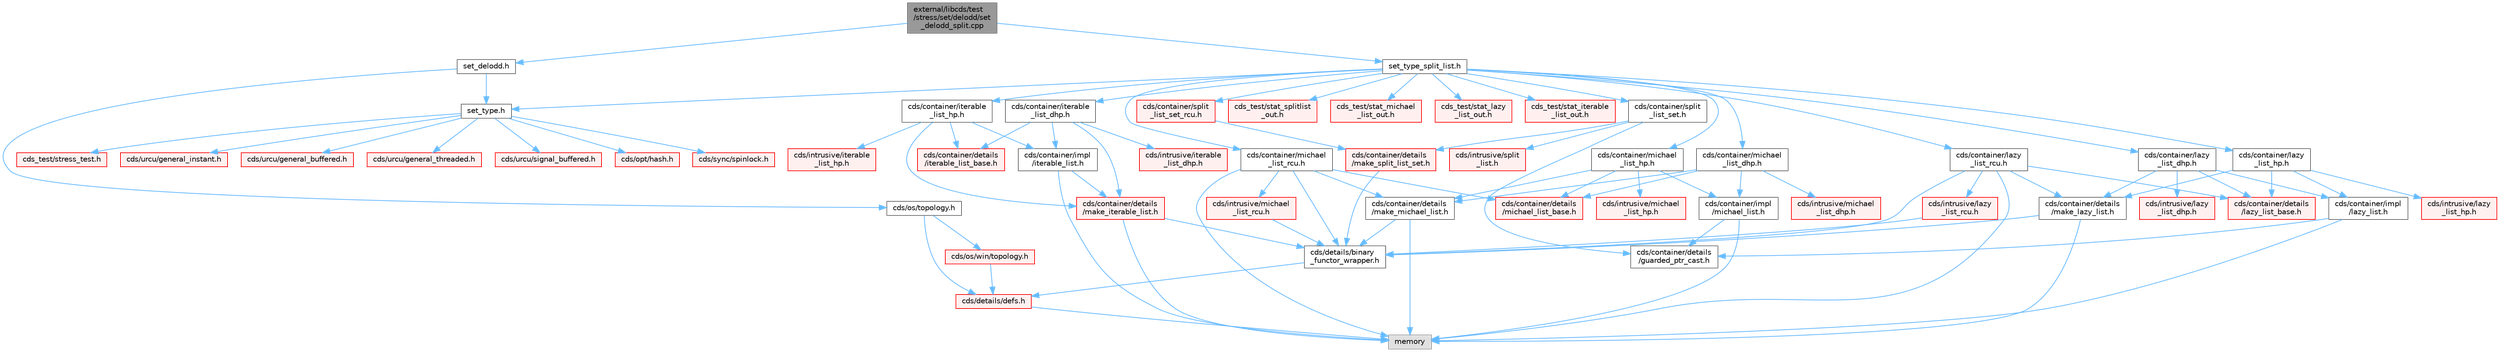 digraph "external/libcds/test/stress/set/delodd/set_delodd_split.cpp"
{
 // LATEX_PDF_SIZE
  bgcolor="transparent";
  edge [fontname=Helvetica,fontsize=10,labelfontname=Helvetica,labelfontsize=10];
  node [fontname=Helvetica,fontsize=10,shape=box,height=0.2,width=0.4];
  Node1 [id="Node000001",label="external/libcds/test\l/stress/set/delodd/set\l_delodd_split.cpp",height=0.2,width=0.4,color="gray40", fillcolor="grey60", style="filled", fontcolor="black",tooltip=" "];
  Node1 -> Node2 [id="edge1_Node000001_Node000002",color="steelblue1",style="solid",tooltip=" "];
  Node2 [id="Node000002",label="set_delodd.h",height=0.2,width=0.4,color="grey40", fillcolor="white", style="filled",URL="$set__delodd_8h.html",tooltip=" "];
  Node2 -> Node3 [id="edge2_Node000002_Node000003",color="steelblue1",style="solid",tooltip=" "];
  Node3 [id="Node000003",label="set_type.h",height=0.2,width=0.4,color="grey40", fillcolor="white", style="filled",URL="$set__type_8h.html",tooltip=" "];
  Node3 -> Node4 [id="edge3_Node000003_Node000004",color="steelblue1",style="solid",tooltip=" "];
  Node4 [id="Node000004",label="cds/urcu/general_instant.h",height=0.2,width=0.4,color="red", fillcolor="#FFF0F0", style="filled",URL="$general__instant_8h.html",tooltip=" "];
  Node3 -> Node59 [id="edge4_Node000003_Node000059",color="steelblue1",style="solid",tooltip=" "];
  Node59 [id="Node000059",label="cds/urcu/general_buffered.h",height=0.2,width=0.4,color="red", fillcolor="#FFF0F0", style="filled",URL="$general__buffered_8h.html",tooltip=" "];
  Node3 -> Node73 [id="edge5_Node000003_Node000073",color="steelblue1",style="solid",tooltip=" "];
  Node73 [id="Node000073",label="cds/urcu/general_threaded.h",height=0.2,width=0.4,color="red", fillcolor="#FFF0F0", style="filled",URL="$general__threaded_8h.html",tooltip=" "];
  Node3 -> Node77 [id="edge6_Node000003_Node000077",color="steelblue1",style="solid",tooltip=" "];
  Node77 [id="Node000077",label="cds/urcu/signal_buffered.h",height=0.2,width=0.4,color="red", fillcolor="#FFF0F0", style="filled",URL="$signal__buffered_8h.html",tooltip=" "];
  Node3 -> Node80 [id="edge7_Node000003_Node000080",color="steelblue1",style="solid",tooltip=" "];
  Node80 [id="Node000080",label="cds/opt/hash.h",height=0.2,width=0.4,color="red", fillcolor="#FFF0F0", style="filled",URL="$external_2libcds_2cds_2opt_2hash_8h.html",tooltip=" "];
  Node3 -> Node83 [id="edge8_Node000003_Node000083",color="steelblue1",style="solid",tooltip=" "];
  Node83 [id="Node000083",label="cds/sync/spinlock.h",height=0.2,width=0.4,color="red", fillcolor="#FFF0F0", style="filled",URL="$sync_2spinlock_8h.html",tooltip=" "];
  Node3 -> Node84 [id="edge9_Node000003_Node000084",color="steelblue1",style="solid",tooltip=" "];
  Node84 [id="Node000084",label="cds_test/stress_test.h",height=0.2,width=0.4,color="red", fillcolor="#FFF0F0", style="filled",URL="$stress__test_8h.html",tooltip=" "];
  Node2 -> Node95 [id="edge10_Node000002_Node000095",color="steelblue1",style="solid",tooltip=" "];
  Node95 [id="Node000095",label="cds/os/topology.h",height=0.2,width=0.4,color="grey40", fillcolor="white", style="filled",URL="$topology_8h.html",tooltip=" "];
  Node95 -> Node11 [id="edge11_Node000095_Node000011",color="steelblue1",style="solid",tooltip=" "];
  Node11 [id="Node000011",label="cds/details/defs.h",height=0.2,width=0.4,color="red", fillcolor="#FFF0F0", style="filled",URL="$details_2defs_8h.html",tooltip=" "];
  Node11 -> Node19 [id="edge12_Node000011_Node000019",color="steelblue1",style="solid",tooltip=" "];
  Node19 [id="Node000019",label="memory",height=0.2,width=0.4,color="grey60", fillcolor="#E0E0E0", style="filled",tooltip=" "];
  Node95 -> Node96 [id="edge13_Node000095_Node000096",color="steelblue1",style="solid",tooltip=" "];
  Node96 [id="Node000096",label="cds/os/win/topology.h",height=0.2,width=0.4,color="red", fillcolor="#FFF0F0", style="filled",URL="$win_2topology_8h.html",tooltip=" "];
  Node96 -> Node11 [id="edge14_Node000096_Node000011",color="steelblue1",style="solid",tooltip=" "];
  Node1 -> Node97 [id="edge15_Node000001_Node000097",color="steelblue1",style="solid",tooltip=" "];
  Node97 [id="Node000097",label="set_type_split_list.h",height=0.2,width=0.4,color="grey40", fillcolor="white", style="filled",URL="$set__type__split__list_8h.html",tooltip=" "];
  Node97 -> Node3 [id="edge16_Node000097_Node000003",color="steelblue1",style="solid",tooltip=" "];
  Node97 -> Node98 [id="edge17_Node000097_Node000098",color="steelblue1",style="solid",tooltip=" "];
  Node98 [id="Node000098",label="cds/container/michael\l_list_hp.h",height=0.2,width=0.4,color="grey40", fillcolor="white", style="filled",URL="$container_2michael__list__hp_8h.html",tooltip=" "];
  Node98 -> Node99 [id="edge18_Node000098_Node000099",color="steelblue1",style="solid",tooltip=" "];
  Node99 [id="Node000099",label="cds/container/details\l/michael_list_base.h",height=0.2,width=0.4,color="red", fillcolor="#FFF0F0", style="filled",URL="$container_2details_2michael__list__base_8h.html",tooltip=" "];
  Node98 -> Node103 [id="edge19_Node000098_Node000103",color="steelblue1",style="solid",tooltip=" "];
  Node103 [id="Node000103",label="cds/intrusive/michael\l_list_hp.h",height=0.2,width=0.4,color="red", fillcolor="#FFF0F0", style="filled",URL="$intrusive_2michael__list__hp_8h.html",tooltip=" "];
  Node98 -> Node106 [id="edge20_Node000098_Node000106",color="steelblue1",style="solid",tooltip=" "];
  Node106 [id="Node000106",label="cds/container/details\l/make_michael_list.h",height=0.2,width=0.4,color="grey40", fillcolor="white", style="filled",URL="$make__michael__list_8h.html",tooltip=" "];
  Node106 -> Node107 [id="edge21_Node000106_Node000107",color="steelblue1",style="solid",tooltip=" "];
  Node107 [id="Node000107",label="cds/details/binary\l_functor_wrapper.h",height=0.2,width=0.4,color="grey40", fillcolor="white", style="filled",URL="$binary__functor__wrapper_8h.html",tooltip=" "];
  Node107 -> Node11 [id="edge22_Node000107_Node000011",color="steelblue1",style="solid",tooltip=" "];
  Node106 -> Node19 [id="edge23_Node000106_Node000019",color="steelblue1",style="solid",tooltip=" "];
  Node98 -> Node108 [id="edge24_Node000098_Node000108",color="steelblue1",style="solid",tooltip=" "];
  Node108 [id="Node000108",label="cds/container/impl\l/michael_list.h",height=0.2,width=0.4,color="grey40", fillcolor="white", style="filled",URL="$container_2impl_2michael__list_8h.html",tooltip=" "];
  Node108 -> Node19 [id="edge25_Node000108_Node000019",color="steelblue1",style="solid",tooltip=" "];
  Node108 -> Node109 [id="edge26_Node000108_Node000109",color="steelblue1",style="solid",tooltip=" "];
  Node109 [id="Node000109",label="cds/container/details\l/guarded_ptr_cast.h",height=0.2,width=0.4,color="grey40", fillcolor="white", style="filled",URL="$guarded__ptr__cast_8h.html",tooltip=" "];
  Node97 -> Node110 [id="edge27_Node000097_Node000110",color="steelblue1",style="solid",tooltip=" "];
  Node110 [id="Node000110",label="cds/container/michael\l_list_dhp.h",height=0.2,width=0.4,color="grey40", fillcolor="white", style="filled",URL="$container_2michael__list__dhp_8h.html",tooltip=" "];
  Node110 -> Node99 [id="edge28_Node000110_Node000099",color="steelblue1",style="solid",tooltip=" "];
  Node110 -> Node111 [id="edge29_Node000110_Node000111",color="steelblue1",style="solid",tooltip=" "];
  Node111 [id="Node000111",label="cds/intrusive/michael\l_list_dhp.h",height=0.2,width=0.4,color="red", fillcolor="#FFF0F0", style="filled",URL="$intrusive_2michael__list__dhp_8h.html",tooltip=" "];
  Node110 -> Node106 [id="edge30_Node000110_Node000106",color="steelblue1",style="solid",tooltip=" "];
  Node110 -> Node108 [id="edge31_Node000110_Node000108",color="steelblue1",style="solid",tooltip=" "];
  Node97 -> Node115 [id="edge32_Node000097_Node000115",color="steelblue1",style="solid",tooltip=" "];
  Node115 [id="Node000115",label="cds/container/michael\l_list_rcu.h",height=0.2,width=0.4,color="grey40", fillcolor="white", style="filled",URL="$container_2michael__list__rcu_8h.html",tooltip=" "];
  Node115 -> Node19 [id="edge33_Node000115_Node000019",color="steelblue1",style="solid",tooltip=" "];
  Node115 -> Node99 [id="edge34_Node000115_Node000099",color="steelblue1",style="solid",tooltip=" "];
  Node115 -> Node116 [id="edge35_Node000115_Node000116",color="steelblue1",style="solid",tooltip=" "];
  Node116 [id="Node000116",label="cds/intrusive/michael\l_list_rcu.h",height=0.2,width=0.4,color="red", fillcolor="#FFF0F0", style="filled",URL="$intrusive_2michael__list__rcu_8h.html",tooltip=" "];
  Node116 -> Node107 [id="edge36_Node000116_Node000107",color="steelblue1",style="solid",tooltip=" "];
  Node115 -> Node106 [id="edge37_Node000115_Node000106",color="steelblue1",style="solid",tooltip=" "];
  Node115 -> Node107 [id="edge38_Node000115_Node000107",color="steelblue1",style="solid",tooltip=" "];
  Node97 -> Node121 [id="edge39_Node000097_Node000121",color="steelblue1",style="solid",tooltip=" "];
  Node121 [id="Node000121",label="cds/container/lazy\l_list_hp.h",height=0.2,width=0.4,color="grey40", fillcolor="white", style="filled",URL="$container_2lazy__list__hp_8h.html",tooltip=" "];
  Node121 -> Node122 [id="edge40_Node000121_Node000122",color="steelblue1",style="solid",tooltip=" "];
  Node122 [id="Node000122",label="cds/container/details\l/lazy_list_base.h",height=0.2,width=0.4,color="red", fillcolor="#FFF0F0", style="filled",URL="$container_2details_2lazy__list__base_8h.html",tooltip=" "];
  Node121 -> Node124 [id="edge41_Node000121_Node000124",color="steelblue1",style="solid",tooltip=" "];
  Node124 [id="Node000124",label="cds/intrusive/lazy\l_list_hp.h",height=0.2,width=0.4,color="red", fillcolor="#FFF0F0", style="filled",URL="$intrusive_2lazy__list__hp_8h.html",tooltip=" "];
  Node121 -> Node126 [id="edge42_Node000121_Node000126",color="steelblue1",style="solid",tooltip=" "];
  Node126 [id="Node000126",label="cds/container/details\l/make_lazy_list.h",height=0.2,width=0.4,color="grey40", fillcolor="white", style="filled",URL="$make__lazy__list_8h.html",tooltip=" "];
  Node126 -> Node107 [id="edge43_Node000126_Node000107",color="steelblue1",style="solid",tooltip=" "];
  Node126 -> Node19 [id="edge44_Node000126_Node000019",color="steelblue1",style="solid",tooltip=" "];
  Node121 -> Node127 [id="edge45_Node000121_Node000127",color="steelblue1",style="solid",tooltip=" "];
  Node127 [id="Node000127",label="cds/container/impl\l/lazy_list.h",height=0.2,width=0.4,color="grey40", fillcolor="white", style="filled",URL="$container_2impl_2lazy__list_8h.html",tooltip=" "];
  Node127 -> Node19 [id="edge46_Node000127_Node000019",color="steelblue1",style="solid",tooltip=" "];
  Node127 -> Node109 [id="edge47_Node000127_Node000109",color="steelblue1",style="solid",tooltip=" "];
  Node97 -> Node128 [id="edge48_Node000097_Node000128",color="steelblue1",style="solid",tooltip=" "];
  Node128 [id="Node000128",label="cds/container/lazy\l_list_dhp.h",height=0.2,width=0.4,color="grey40", fillcolor="white", style="filled",URL="$container_2lazy__list__dhp_8h.html",tooltip=" "];
  Node128 -> Node122 [id="edge49_Node000128_Node000122",color="steelblue1",style="solid",tooltip=" "];
  Node128 -> Node129 [id="edge50_Node000128_Node000129",color="steelblue1",style="solid",tooltip=" "];
  Node129 [id="Node000129",label="cds/intrusive/lazy\l_list_dhp.h",height=0.2,width=0.4,color="red", fillcolor="#FFF0F0", style="filled",URL="$intrusive_2lazy__list__dhp_8h.html",tooltip=" "];
  Node128 -> Node126 [id="edge51_Node000128_Node000126",color="steelblue1",style="solid",tooltip=" "];
  Node128 -> Node127 [id="edge52_Node000128_Node000127",color="steelblue1",style="solid",tooltip=" "];
  Node97 -> Node130 [id="edge53_Node000097_Node000130",color="steelblue1",style="solid",tooltip=" "];
  Node130 [id="Node000130",label="cds/container/lazy\l_list_rcu.h",height=0.2,width=0.4,color="grey40", fillcolor="white", style="filled",URL="$container_2lazy__list__rcu_8h.html",tooltip=" "];
  Node130 -> Node19 [id="edge54_Node000130_Node000019",color="steelblue1",style="solid",tooltip=" "];
  Node130 -> Node122 [id="edge55_Node000130_Node000122",color="steelblue1",style="solid",tooltip=" "];
  Node130 -> Node131 [id="edge56_Node000130_Node000131",color="steelblue1",style="solid",tooltip=" "];
  Node131 [id="Node000131",label="cds/intrusive/lazy\l_list_rcu.h",height=0.2,width=0.4,color="red", fillcolor="#FFF0F0", style="filled",URL="$intrusive_2lazy__list__rcu_8h.html",tooltip=" "];
  Node131 -> Node107 [id="edge57_Node000131_Node000107",color="steelblue1",style="solid",tooltip=" "];
  Node130 -> Node107 [id="edge58_Node000130_Node000107",color="steelblue1",style="solid",tooltip=" "];
  Node130 -> Node126 [id="edge59_Node000130_Node000126",color="steelblue1",style="solid",tooltip=" "];
  Node97 -> Node132 [id="edge60_Node000097_Node000132",color="steelblue1",style="solid",tooltip=" "];
  Node132 [id="Node000132",label="cds/container/iterable\l_list_hp.h",height=0.2,width=0.4,color="grey40", fillcolor="white", style="filled",URL="$container_2iterable__list__hp_8h.html",tooltip=" "];
  Node132 -> Node133 [id="edge61_Node000132_Node000133",color="steelblue1",style="solid",tooltip=" "];
  Node133 [id="Node000133",label="cds/container/details\l/iterable_list_base.h",height=0.2,width=0.4,color="red", fillcolor="#FFF0F0", style="filled",URL="$container_2details_2iterable__list__base_8h.html",tooltip=" "];
  Node132 -> Node135 [id="edge62_Node000132_Node000135",color="steelblue1",style="solid",tooltip=" "];
  Node135 [id="Node000135",label="cds/intrusive/iterable\l_list_hp.h",height=0.2,width=0.4,color="red", fillcolor="#FFF0F0", style="filled",URL="$intrusive_2iterable__list__hp_8h.html",tooltip=" "];
  Node132 -> Node137 [id="edge63_Node000132_Node000137",color="steelblue1",style="solid",tooltip=" "];
  Node137 [id="Node000137",label="cds/container/details\l/make_iterable_list.h",height=0.2,width=0.4,color="red", fillcolor="#FFF0F0", style="filled",URL="$make__iterable__list_8h.html",tooltip=" "];
  Node137 -> Node107 [id="edge64_Node000137_Node000107",color="steelblue1",style="solid",tooltip=" "];
  Node137 -> Node19 [id="edge65_Node000137_Node000019",color="steelblue1",style="solid",tooltip=" "];
  Node132 -> Node138 [id="edge66_Node000132_Node000138",color="steelblue1",style="solid",tooltip=" "];
  Node138 [id="Node000138",label="cds/container/impl\l/iterable_list.h",height=0.2,width=0.4,color="grey40", fillcolor="white", style="filled",URL="$container_2impl_2iterable__list_8h.html",tooltip=" "];
  Node138 -> Node137 [id="edge67_Node000138_Node000137",color="steelblue1",style="solid",tooltip=" "];
  Node138 -> Node19 [id="edge68_Node000138_Node000019",color="steelblue1",style="solid",tooltip=" "];
  Node97 -> Node139 [id="edge69_Node000097_Node000139",color="steelblue1",style="solid",tooltip=" "];
  Node139 [id="Node000139",label="cds/container/iterable\l_list_dhp.h",height=0.2,width=0.4,color="grey40", fillcolor="white", style="filled",URL="$container_2iterable__list__dhp_8h.html",tooltip=" "];
  Node139 -> Node133 [id="edge70_Node000139_Node000133",color="steelblue1",style="solid",tooltip=" "];
  Node139 -> Node140 [id="edge71_Node000139_Node000140",color="steelblue1",style="solid",tooltip=" "];
  Node140 [id="Node000140",label="cds/intrusive/iterable\l_list_dhp.h",height=0.2,width=0.4,color="red", fillcolor="#FFF0F0", style="filled",URL="$intrusive_2iterable__list__dhp_8h.html",tooltip=" "];
  Node139 -> Node137 [id="edge72_Node000139_Node000137",color="steelblue1",style="solid",tooltip=" "];
  Node139 -> Node138 [id="edge73_Node000139_Node000138",color="steelblue1",style="solid",tooltip=" "];
  Node97 -> Node141 [id="edge74_Node000097_Node000141",color="steelblue1",style="solid",tooltip=" "];
  Node141 [id="Node000141",label="cds/container/split\l_list_set.h",height=0.2,width=0.4,color="grey40", fillcolor="white", style="filled",URL="$split__list__set_8h.html",tooltip=" "];
  Node141 -> Node142 [id="edge75_Node000141_Node000142",color="steelblue1",style="solid",tooltip=" "];
  Node142 [id="Node000142",label="cds/intrusive/split\l_list.h",height=0.2,width=0.4,color="red", fillcolor="#FFF0F0", style="filled",URL="$split__list_8h.html",tooltip=" "];
  Node141 -> Node147 [id="edge76_Node000141_Node000147",color="steelblue1",style="solid",tooltip=" "];
  Node147 [id="Node000147",label="cds/container/details\l/make_split_list_set.h",height=0.2,width=0.4,color="red", fillcolor="#FFF0F0", style="filled",URL="$make__split__list__set_8h.html",tooltip=" "];
  Node147 -> Node107 [id="edge77_Node000147_Node000107",color="steelblue1",style="solid",tooltip=" "];
  Node141 -> Node109 [id="edge78_Node000141_Node000109",color="steelblue1",style="solid",tooltip=" "];
  Node97 -> Node149 [id="edge79_Node000097_Node000149",color="steelblue1",style="solid",tooltip=" "];
  Node149 [id="Node000149",label="cds/container/split\l_list_set_rcu.h",height=0.2,width=0.4,color="red", fillcolor="#FFF0F0", style="filled",URL="$split__list__set__rcu_8h.html",tooltip=" "];
  Node149 -> Node147 [id="edge80_Node000149_Node000147",color="steelblue1",style="solid",tooltip=" "];
  Node97 -> Node151 [id="edge81_Node000097_Node000151",color="steelblue1",style="solid",tooltip=" "];
  Node151 [id="Node000151",label="cds_test/stat_splitlist\l_out.h",height=0.2,width=0.4,color="red", fillcolor="#FFF0F0", style="filled",URL="$stat__splitlist__out_8h.html",tooltip=" "];
  Node97 -> Node152 [id="edge82_Node000097_Node000152",color="steelblue1",style="solid",tooltip=" "];
  Node152 [id="Node000152",label="cds_test/stat_michael\l_list_out.h",height=0.2,width=0.4,color="red", fillcolor="#FFF0F0", style="filled",URL="$stat__michael__list__out_8h.html",tooltip=" "];
  Node97 -> Node153 [id="edge83_Node000097_Node000153",color="steelblue1",style="solid",tooltip=" "];
  Node153 [id="Node000153",label="cds_test/stat_lazy\l_list_out.h",height=0.2,width=0.4,color="red", fillcolor="#FFF0F0", style="filled",URL="$stat__lazy__list__out_8h.html",tooltip=" "];
  Node97 -> Node154 [id="edge84_Node000097_Node000154",color="steelblue1",style="solid",tooltip=" "];
  Node154 [id="Node000154",label="cds_test/stat_iterable\l_list_out.h",height=0.2,width=0.4,color="red", fillcolor="#FFF0F0", style="filled",URL="$stat__iterable__list__out_8h.html",tooltip=" "];
}
